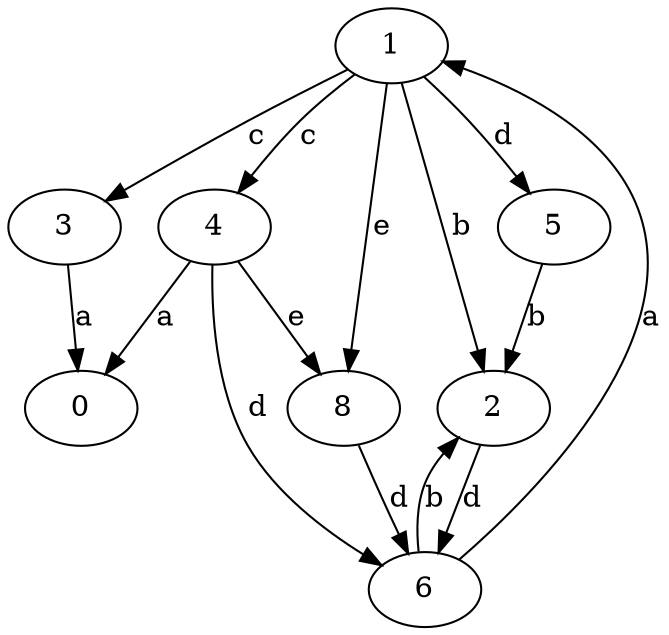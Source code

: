 strict digraph  {
0;
1;
2;
3;
4;
5;
6;
8;
1 -> 2  [label=b];
1 -> 3  [label=c];
1 -> 4  [label=c];
1 -> 5  [label=d];
1 -> 8  [label=e];
2 -> 6  [label=d];
3 -> 0  [label=a];
4 -> 0  [label=a];
4 -> 6  [label=d];
4 -> 8  [label=e];
5 -> 2  [label=b];
6 -> 1  [label=a];
6 -> 2  [label=b];
8 -> 6  [label=d];
}
